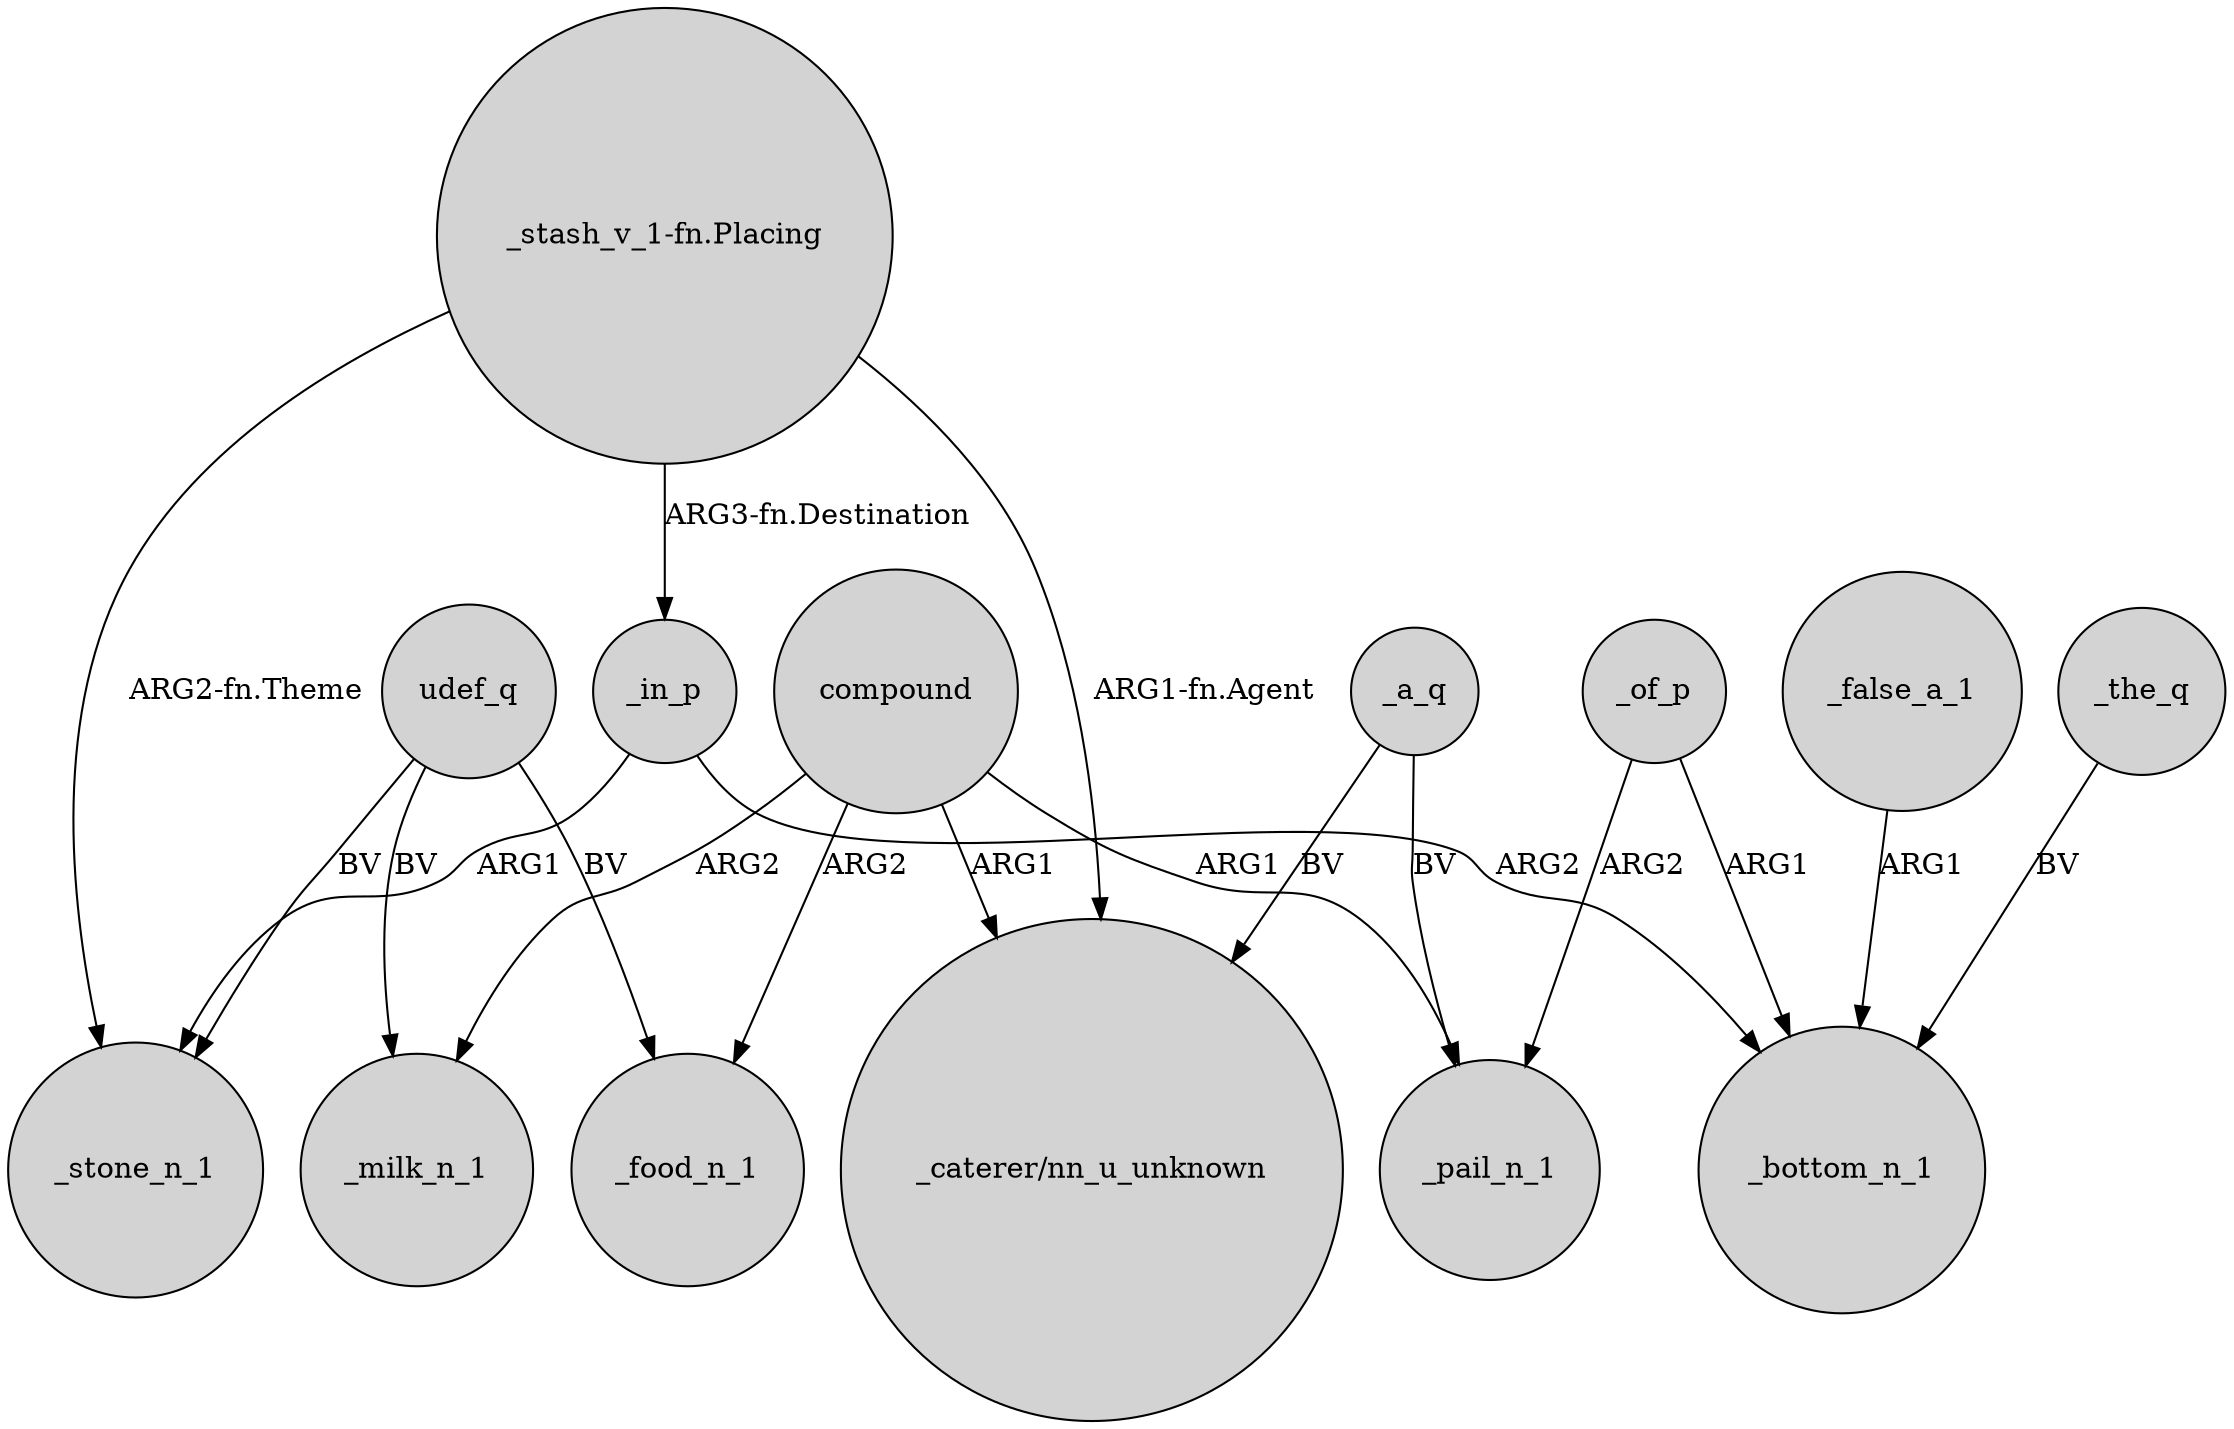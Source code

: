 digraph {
	node [shape=circle style=filled]
	udef_q -> _stone_n_1 [label=BV]
	_of_p -> _bottom_n_1 [label=ARG1]
	compound -> _food_n_1 [label=ARG2]
	compound -> _milk_n_1 [label=ARG2]
	_a_q -> _pail_n_1 [label=BV]
	compound -> "_caterer/nn_u_unknown" [label=ARG1]
	"_stash_v_1-fn.Placing" -> _stone_n_1 [label="ARG2-fn.Theme"]
	udef_q -> _milk_n_1 [label=BV]
	_in_p -> _stone_n_1 [label=ARG1]
	"_stash_v_1-fn.Placing" -> _in_p [label="ARG3-fn.Destination"]
	compound -> _pail_n_1 [label=ARG1]
	udef_q -> _food_n_1 [label=BV]
	_false_a_1 -> _bottom_n_1 [label=ARG1]
	"_stash_v_1-fn.Placing" -> "_caterer/nn_u_unknown" [label="ARG1-fn.Agent"]
	_a_q -> "_caterer/nn_u_unknown" [label=BV]
	_of_p -> _pail_n_1 [label=ARG2]
	_the_q -> _bottom_n_1 [label=BV]
	_in_p -> _bottom_n_1 [label=ARG2]
}
